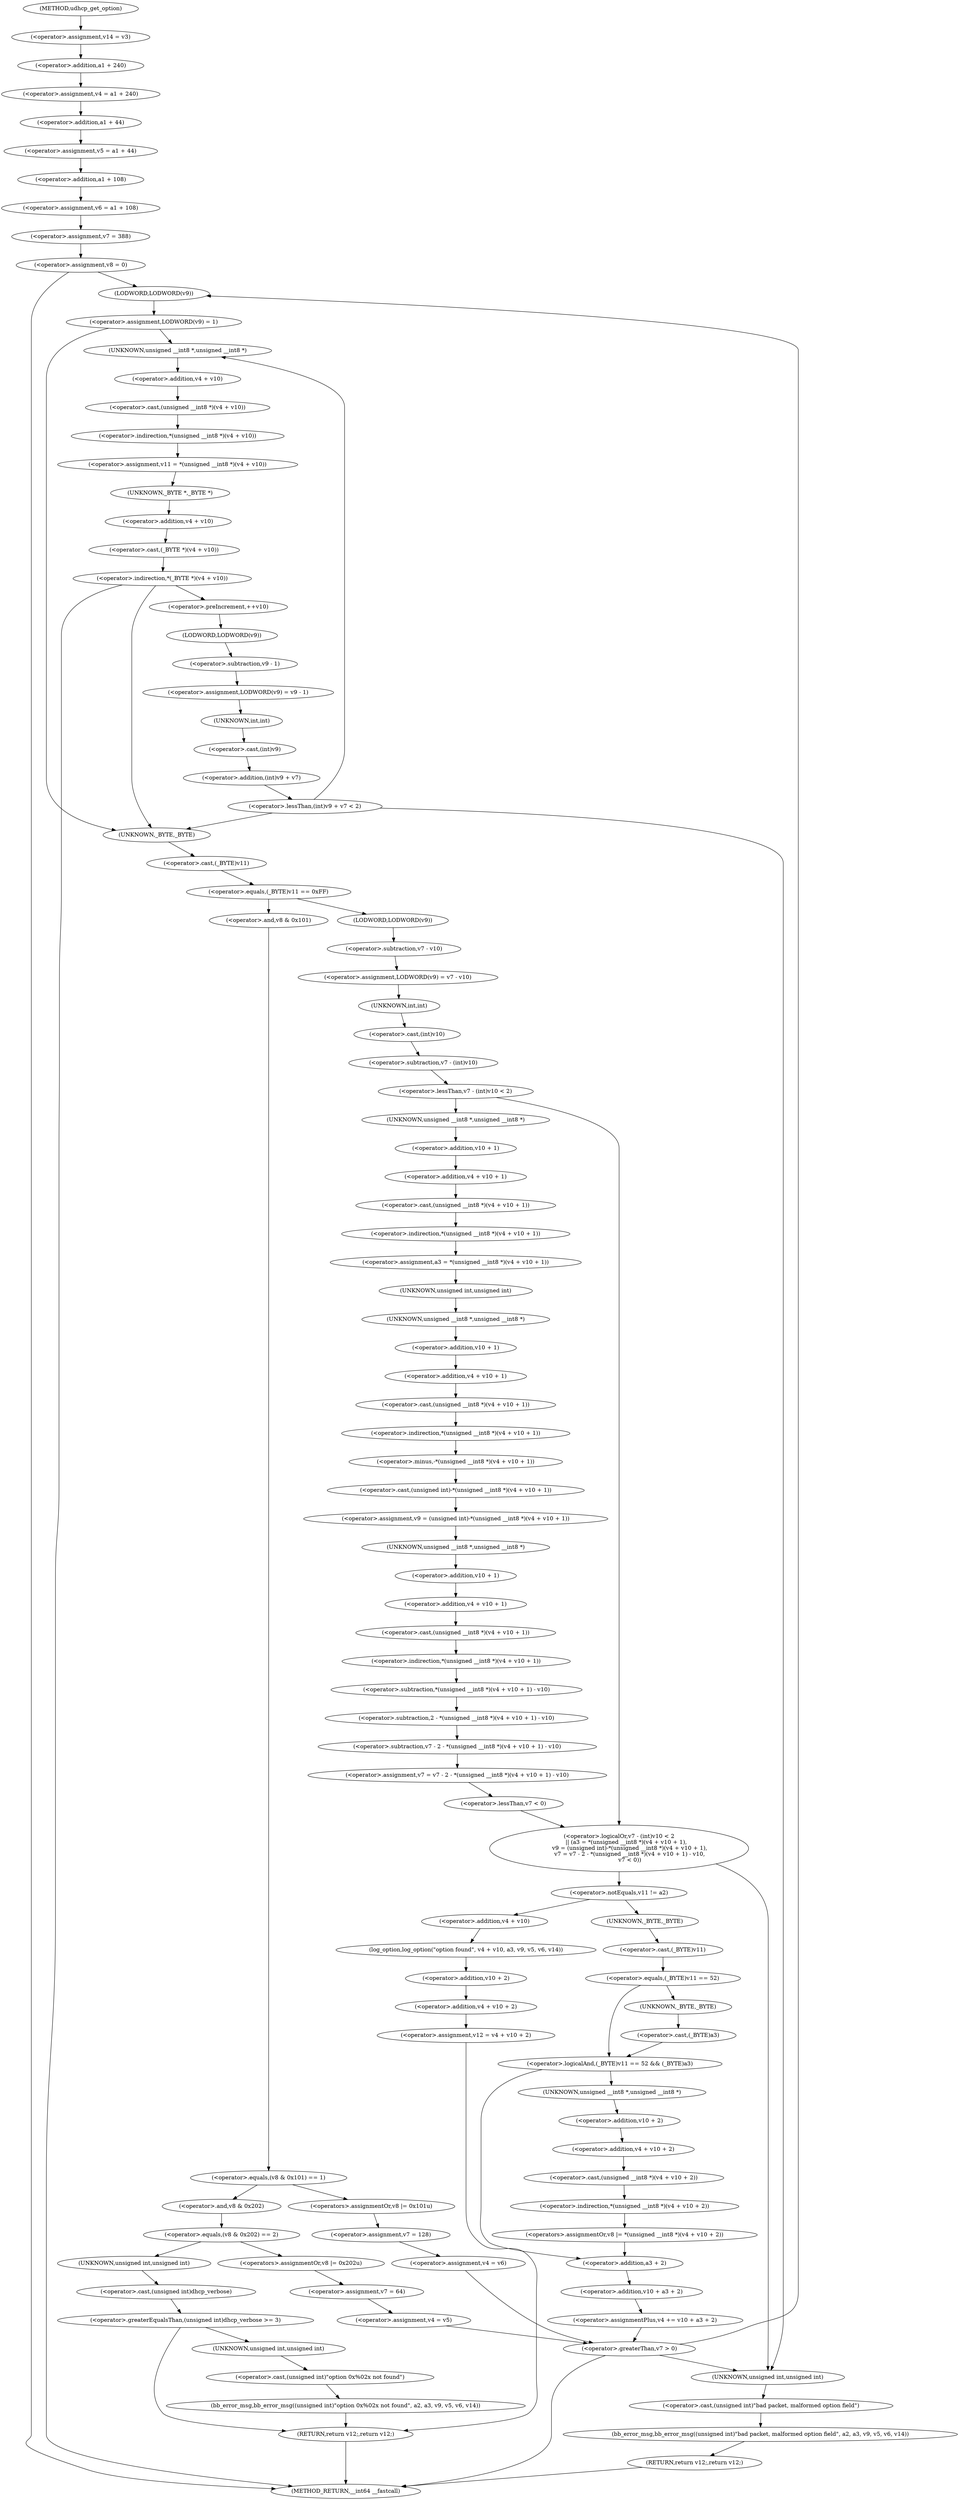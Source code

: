 digraph udhcp_get_option {  
"1000128" [label = "(<operator>.assignment,v14 = v3)" ]
"1000131" [label = "(<operator>.assignment,v4 = a1 + 240)" ]
"1000133" [label = "(<operator>.addition,a1 + 240)" ]
"1000136" [label = "(<operator>.assignment,v5 = a1 + 44)" ]
"1000138" [label = "(<operator>.addition,a1 + 44)" ]
"1000141" [label = "(<operator>.assignment,v6 = a1 + 108)" ]
"1000143" [label = "(<operator>.addition,a1 + 108)" ]
"1000146" [label = "(<operator>.assignment,v7 = 388)" ]
"1000149" [label = "(<operator>.assignment,v8 = 0)" ]
"1000155" [label = "(<operator>.assignment,LODWORD(v9) = 1)" ]
"1000156" [label = "(LODWORD,LODWORD(v9))" ]
"1000163" [label = "(<operator>.assignment,v11 = *(unsigned __int8 *)(v4 + v10))" ]
"1000165" [label = "(<operator>.indirection,*(unsigned __int8 *)(v4 + v10))" ]
"1000166" [label = "(<operator>.cast,(unsigned __int8 *)(v4 + v10))" ]
"1000167" [label = "(UNKNOWN,unsigned __int8 *,unsigned __int8 *)" ]
"1000168" [label = "(<operator>.addition,v4 + v10)" ]
"1000172" [label = "(<operator>.indirection,*(_BYTE *)(v4 + v10))" ]
"1000173" [label = "(<operator>.cast,(_BYTE *)(v4 + v10))" ]
"1000174" [label = "(UNKNOWN,_BYTE *,_BYTE *)" ]
"1000175" [label = "(<operator>.addition,v4 + v10)" ]
"1000179" [label = "(<operator>.preIncrement,++v10)" ]
"1000181" [label = "(<operator>.assignment,LODWORD(v9) = v9 - 1)" ]
"1000182" [label = "(LODWORD,LODWORD(v9))" ]
"1000184" [label = "(<operator>.subtraction,v9 - 1)" ]
"1000188" [label = "(<operator>.lessThan,(int)v9 + v7 < 2)" ]
"1000189" [label = "(<operator>.addition,(int)v9 + v7)" ]
"1000190" [label = "(<operator>.cast,(int)v9)" ]
"1000191" [label = "(UNKNOWN,int,int)" ]
"1000197" [label = "(<operator>.equals,(_BYTE)v11 == 0xFF)" ]
"1000198" [label = "(<operator>.cast,(_BYTE)v11)" ]
"1000199" [label = "(UNKNOWN,_BYTE,_BYTE)" ]
"1000204" [label = "(<operator>.equals,(v8 & 0x101) == 1)" ]
"1000205" [label = "(<operator>.and,v8 & 0x101)" ]
"1000210" [label = "(<operators>.assignmentOr,v8 |= 0x101u)" ]
"1000213" [label = "(<operator>.assignment,v7 = 128)" ]
"1000216" [label = "(<operator>.assignment,v4 = v6)" ]
"1000221" [label = "(<operator>.equals,(v8 & 0x202) == 2)" ]
"1000222" [label = "(<operator>.and,v8 & 0x202)" ]
"1000227" [label = "(<operators>.assignmentOr,v8 |= 0x202u)" ]
"1000230" [label = "(<operator>.assignment,v7 = 64)" ]
"1000233" [label = "(<operator>.assignment,v4 = v5)" ]
"1000239" [label = "(<operator>.greaterEqualsThan,(unsigned int)dhcp_verbose >= 3)" ]
"1000240" [label = "(<operator>.cast,(unsigned int)dhcp_verbose)" ]
"1000241" [label = "(UNKNOWN,unsigned int,unsigned int)" ]
"1000244" [label = "(bb_error_msg,bb_error_msg((unsigned int)\"option 0x%02x not found\", a2, a3, v9, v5, v6, v14))" ]
"1000245" [label = "(<operator>.cast,(unsigned int)\"option 0x%02x not found\")" ]
"1000246" [label = "(UNKNOWN,unsigned int,unsigned int)" ]
"1000256" [label = "(<operator>.assignment,LODWORD(v9) = v7 - v10)" ]
"1000257" [label = "(LODWORD,LODWORD(v9))" ]
"1000259" [label = "(<operator>.subtraction,v7 - v10)" ]
"1000263" [label = "(<operator>.logicalOr,v7 - (int)v10 < 2\n        || (a3 = *(unsigned __int8 *)(v4 + v10 + 1),\n            v9 = (unsigned int)-*(unsigned __int8 *)(v4 + v10 + 1),\n            v7 = v7 - 2 - *(unsigned __int8 *)(v4 + v10 + 1) - v10,\n            v7 < 0))" ]
"1000264" [label = "(<operator>.lessThan,v7 - (int)v10 < 2)" ]
"1000265" [label = "(<operator>.subtraction,v7 - (int)v10)" ]
"1000267" [label = "(<operator>.cast,(int)v10)" ]
"1000268" [label = "(UNKNOWN,int,int)" ]
"1000272" [label = "(<operator>.assignment,a3 = *(unsigned __int8 *)(v4 + v10 + 1))" ]
"1000274" [label = "(<operator>.indirection,*(unsigned __int8 *)(v4 + v10 + 1))" ]
"1000275" [label = "(<operator>.cast,(unsigned __int8 *)(v4 + v10 + 1))" ]
"1000276" [label = "(UNKNOWN,unsigned __int8 *,unsigned __int8 *)" ]
"1000277" [label = "(<operator>.addition,v4 + v10 + 1)" ]
"1000279" [label = "(<operator>.addition,v10 + 1)" ]
"1000283" [label = "(<operator>.assignment,v9 = (unsigned int)-*(unsigned __int8 *)(v4 + v10 + 1))" ]
"1000285" [label = "(<operator>.cast,(unsigned int)-*(unsigned __int8 *)(v4 + v10 + 1))" ]
"1000286" [label = "(UNKNOWN,unsigned int,unsigned int)" ]
"1000287" [label = "(<operator>.minus,-*(unsigned __int8 *)(v4 + v10 + 1))" ]
"1000288" [label = "(<operator>.indirection,*(unsigned __int8 *)(v4 + v10 + 1))" ]
"1000289" [label = "(<operator>.cast,(unsigned __int8 *)(v4 + v10 + 1))" ]
"1000290" [label = "(UNKNOWN,unsigned __int8 *,unsigned __int8 *)" ]
"1000291" [label = "(<operator>.addition,v4 + v10 + 1)" ]
"1000293" [label = "(<operator>.addition,v10 + 1)" ]
"1000297" [label = "(<operator>.assignment,v7 = v7 - 2 - *(unsigned __int8 *)(v4 + v10 + 1) - v10)" ]
"1000299" [label = "(<operator>.subtraction,v7 - 2 - *(unsigned __int8 *)(v4 + v10 + 1) - v10)" ]
"1000301" [label = "(<operator>.subtraction,2 - *(unsigned __int8 *)(v4 + v10 + 1) - v10)" ]
"1000303" [label = "(<operator>.subtraction,*(unsigned __int8 *)(v4 + v10 + 1) - v10)" ]
"1000304" [label = "(<operator>.indirection,*(unsigned __int8 *)(v4 + v10 + 1))" ]
"1000305" [label = "(<operator>.cast,(unsigned __int8 *)(v4 + v10 + 1))" ]
"1000306" [label = "(UNKNOWN,unsigned __int8 *,unsigned __int8 *)" ]
"1000307" [label = "(<operator>.addition,v4 + v10 + 1)" ]
"1000309" [label = "(<operator>.addition,v10 + 1)" ]
"1000313" [label = "(<operator>.lessThan,v7 < 0)" ]
"1000319" [label = "(bb_error_msg,bb_error_msg((unsigned int)\"bad packet, malformed option field\", a2, a3, v9, v5, v6, v14))" ]
"1000320" [label = "(<operator>.cast,(unsigned int)\"bad packet, malformed option field\")" ]
"1000321" [label = "(UNKNOWN,unsigned int,unsigned int)" ]
"1000329" [label = "(RETURN,return v12;,return v12;)" ]
"1000332" [label = "(<operator>.notEquals,v11 != a2)" ]
"1000337" [label = "(<operator>.logicalAnd,(_BYTE)v11 == 52 && (_BYTE)a3)" ]
"1000338" [label = "(<operator>.equals,(_BYTE)v11 == 52)" ]
"1000339" [label = "(<operator>.cast,(_BYTE)v11)" ]
"1000340" [label = "(UNKNOWN,_BYTE,_BYTE)" ]
"1000343" [label = "(<operator>.cast,(_BYTE)a3)" ]
"1000344" [label = "(UNKNOWN,_BYTE,_BYTE)" ]
"1000346" [label = "(<operators>.assignmentOr,v8 |= *(unsigned __int8 *)(v4 + v10 + 2))" ]
"1000348" [label = "(<operator>.indirection,*(unsigned __int8 *)(v4 + v10 + 2))" ]
"1000349" [label = "(<operator>.cast,(unsigned __int8 *)(v4 + v10 + 2))" ]
"1000350" [label = "(UNKNOWN,unsigned __int8 *,unsigned __int8 *)" ]
"1000351" [label = "(<operator>.addition,v4 + v10 + 2)" ]
"1000353" [label = "(<operator>.addition,v10 + 2)" ]
"1000356" [label = "(<operator>.assignmentPlus,v4 += v10 + a3 + 2)" ]
"1000358" [label = "(<operator>.addition,v10 + a3 + 2)" ]
"1000360" [label = "(<operator>.addition,a3 + 2)" ]
"1000365" [label = "(<operator>.greaterThan,v7 > 0)" ]
"1000370" [label = "(log_option,log_option(\"option found\", v4 + v10, a3, v9, v5, v6, v14))" ]
"1000372" [label = "(<operator>.addition,v4 + v10)" ]
"1000380" [label = "(<operator>.assignment,v12 = v4 + v10 + 2)" ]
"1000382" [label = "(<operator>.addition,v4 + v10 + 2)" ]
"1000384" [label = "(<operator>.addition,v10 + 2)" ]
"1000387" [label = "(RETURN,return v12;,return v12;)" ]
"1000112" [label = "(METHOD,udhcp_get_option)" ]
"1000389" [label = "(METHOD_RETURN,__int64 __fastcall)" ]
  "1000128" -> "1000133" 
  "1000131" -> "1000138" 
  "1000133" -> "1000131" 
  "1000136" -> "1000143" 
  "1000138" -> "1000136" 
  "1000141" -> "1000146" 
  "1000143" -> "1000141" 
  "1000146" -> "1000149" 
  "1000149" -> "1000389" 
  "1000149" -> "1000156" 
  "1000155" -> "1000199" 
  "1000155" -> "1000167" 
  "1000156" -> "1000155" 
  "1000163" -> "1000174" 
  "1000165" -> "1000163" 
  "1000166" -> "1000165" 
  "1000167" -> "1000168" 
  "1000168" -> "1000166" 
  "1000172" -> "1000199" 
  "1000172" -> "1000389" 
  "1000172" -> "1000179" 
  "1000173" -> "1000172" 
  "1000174" -> "1000175" 
  "1000175" -> "1000173" 
  "1000179" -> "1000182" 
  "1000181" -> "1000191" 
  "1000182" -> "1000184" 
  "1000184" -> "1000181" 
  "1000188" -> "1000199" 
  "1000188" -> "1000167" 
  "1000188" -> "1000321" 
  "1000189" -> "1000188" 
  "1000190" -> "1000189" 
  "1000191" -> "1000190" 
  "1000197" -> "1000205" 
  "1000197" -> "1000257" 
  "1000198" -> "1000197" 
  "1000199" -> "1000198" 
  "1000204" -> "1000210" 
  "1000204" -> "1000222" 
  "1000205" -> "1000204" 
  "1000210" -> "1000213" 
  "1000213" -> "1000216" 
  "1000216" -> "1000365" 
  "1000221" -> "1000227" 
  "1000221" -> "1000241" 
  "1000222" -> "1000221" 
  "1000227" -> "1000230" 
  "1000230" -> "1000233" 
  "1000233" -> "1000365" 
  "1000239" -> "1000246" 
  "1000239" -> "1000387" 
  "1000240" -> "1000239" 
  "1000241" -> "1000240" 
  "1000244" -> "1000387" 
  "1000245" -> "1000244" 
  "1000246" -> "1000245" 
  "1000256" -> "1000268" 
  "1000257" -> "1000259" 
  "1000259" -> "1000256" 
  "1000263" -> "1000321" 
  "1000263" -> "1000332" 
  "1000264" -> "1000263" 
  "1000264" -> "1000276" 
  "1000265" -> "1000264" 
  "1000267" -> "1000265" 
  "1000268" -> "1000267" 
  "1000272" -> "1000286" 
  "1000274" -> "1000272" 
  "1000275" -> "1000274" 
  "1000276" -> "1000279" 
  "1000277" -> "1000275" 
  "1000279" -> "1000277" 
  "1000283" -> "1000306" 
  "1000285" -> "1000283" 
  "1000286" -> "1000290" 
  "1000287" -> "1000285" 
  "1000288" -> "1000287" 
  "1000289" -> "1000288" 
  "1000290" -> "1000293" 
  "1000291" -> "1000289" 
  "1000293" -> "1000291" 
  "1000297" -> "1000313" 
  "1000299" -> "1000297" 
  "1000301" -> "1000299" 
  "1000303" -> "1000301" 
  "1000304" -> "1000303" 
  "1000305" -> "1000304" 
  "1000306" -> "1000309" 
  "1000307" -> "1000305" 
  "1000309" -> "1000307" 
  "1000313" -> "1000263" 
  "1000319" -> "1000329" 
  "1000320" -> "1000319" 
  "1000321" -> "1000320" 
  "1000329" -> "1000389" 
  "1000332" -> "1000340" 
  "1000332" -> "1000372" 
  "1000337" -> "1000350" 
  "1000337" -> "1000360" 
  "1000338" -> "1000344" 
  "1000338" -> "1000337" 
  "1000339" -> "1000338" 
  "1000340" -> "1000339" 
  "1000343" -> "1000337" 
  "1000344" -> "1000343" 
  "1000346" -> "1000360" 
  "1000348" -> "1000346" 
  "1000349" -> "1000348" 
  "1000350" -> "1000353" 
  "1000351" -> "1000349" 
  "1000353" -> "1000351" 
  "1000356" -> "1000365" 
  "1000358" -> "1000356" 
  "1000360" -> "1000358" 
  "1000365" -> "1000389" 
  "1000365" -> "1000156" 
  "1000365" -> "1000321" 
  "1000370" -> "1000384" 
  "1000372" -> "1000370" 
  "1000380" -> "1000387" 
  "1000382" -> "1000380" 
  "1000384" -> "1000382" 
  "1000387" -> "1000389" 
  "1000112" -> "1000128" 
}
